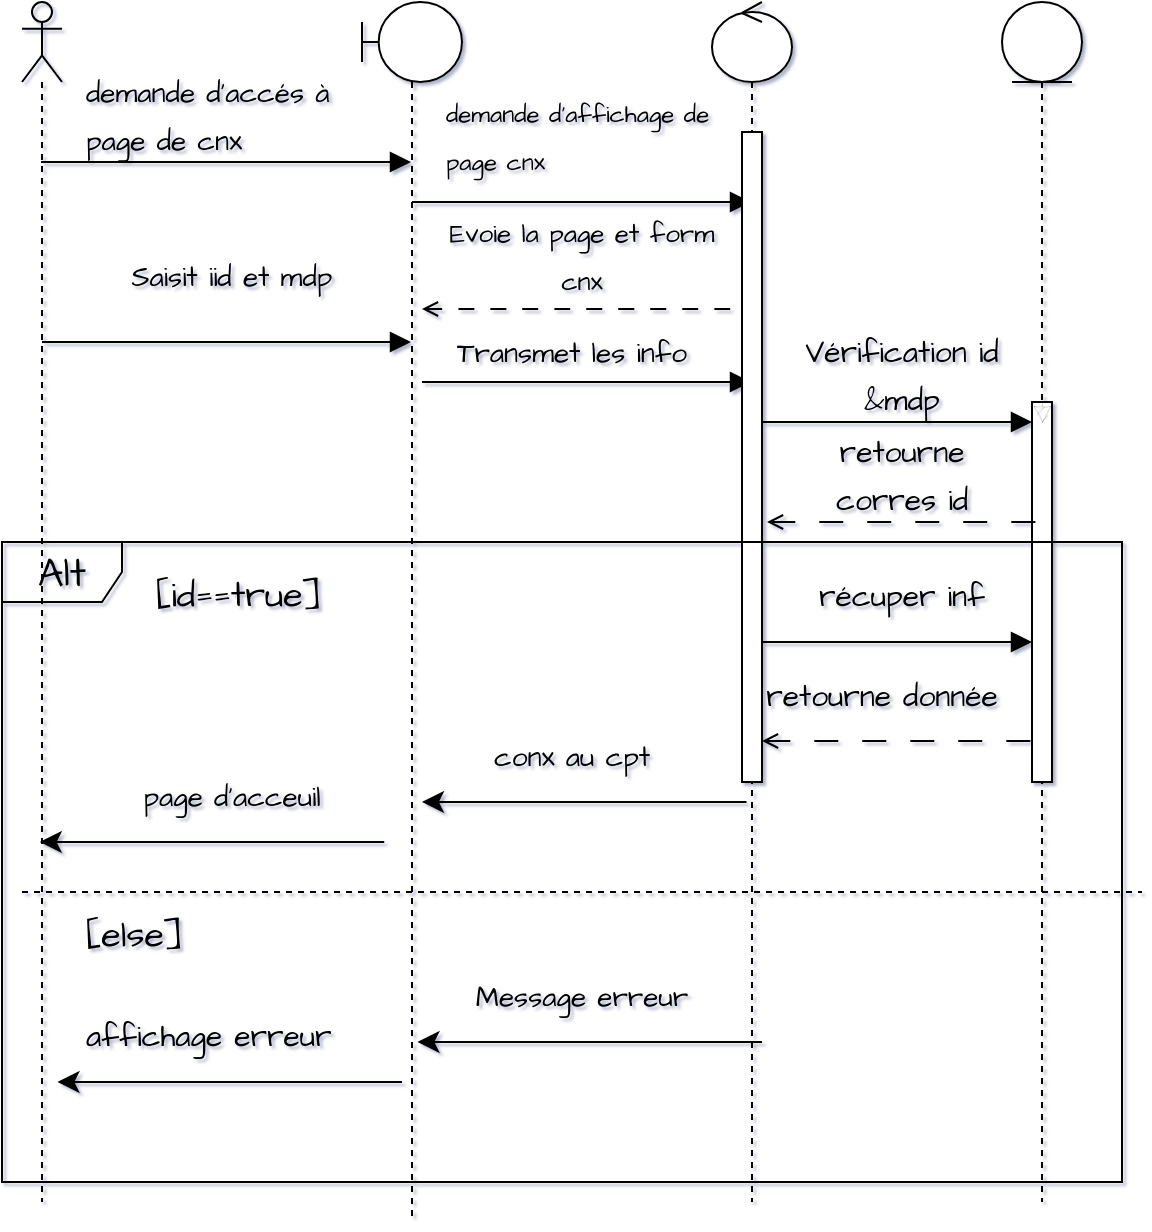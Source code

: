 <mxfile version="22.1.9" type="github">
  <diagram name="Page-1" id="Nd11_mU3OFcPKxNRGVO0">
    <mxGraphModel dx="1390" dy="902" grid="1" gridSize="10" guides="1" tooltips="1" connect="1" arrows="1" fold="1" page="0" pageScale="1" pageWidth="850" pageHeight="1100" math="0" shadow="1">
      <root>
        <mxCell id="0" />
        <mxCell id="1" parent="0" />
        <mxCell id="KlyAMwJV-SItp7Ch0cnU-1" value="" style="shape=umlLifeline;perimeter=lifelinePerimeter;whiteSpace=wrap;html=1;container=1;dropTarget=0;collapsible=0;recursiveResize=0;outlineConnect=0;portConstraint=eastwest;newEdgeStyle={&quot;curved&quot;:0,&quot;rounded&quot;:0};participant=umlActor;hachureGap=4;fontFamily=Architects Daughter;fontSource=https%3A%2F%2Ffonts.googleapis.com%2Fcss%3Ffamily%3DArchitects%2BDaughter;fontSize=20;fillStyle=auto;gradientColor=default;fillColor=none;strokeColor=default;gradientDirection=west;strokeWidth=1;shadow=0;glass=0;rounded=0;" parent="1" vertex="1">
          <mxGeometry x="-80" y="-20" width="20" height="600" as="geometry" />
        </mxCell>
        <mxCell id="KlyAMwJV-SItp7Ch0cnU-2" value="" style="shape=umlLifeline;perimeter=lifelinePerimeter;whiteSpace=wrap;html=1;container=1;dropTarget=0;collapsible=0;recursiveResize=0;outlineConnect=0;portConstraint=eastwest;newEdgeStyle={&quot;curved&quot;:0,&quot;rounded&quot;:0};participant=umlBoundary;hachureGap=4;fontFamily=Architects Daughter;fontSource=https%3A%2F%2Ffonts.googleapis.com%2Fcss%3Ffamily%3DArchitects%2BDaughter;fontSize=20;size=40;" parent="1" vertex="1">
          <mxGeometry x="90" y="-20" width="50" height="610" as="geometry" />
        </mxCell>
        <mxCell id="KlyAMwJV-SItp7Ch0cnU-3" value="" style="shape=umlLifeline;perimeter=lifelinePerimeter;whiteSpace=wrap;html=1;container=1;dropTarget=0;collapsible=0;recursiveResize=0;outlineConnect=0;portConstraint=eastwest;newEdgeStyle={&quot;curved&quot;:0,&quot;rounded&quot;:0};participant=umlControl;hachureGap=4;fontFamily=Architects Daughter;fontSource=https%3A%2F%2Ffonts.googleapis.com%2Fcss%3Ffamily%3DArchitects%2BDaughter;fontSize=20;" parent="1" vertex="1">
          <mxGeometry x="265" y="-20" width="40" height="600" as="geometry" />
        </mxCell>
        <mxCell id="KlyAMwJV-SItp7Ch0cnU-4" value="" style="shape=umlLifeline;perimeter=lifelinePerimeter;whiteSpace=wrap;html=1;container=1;dropTarget=0;collapsible=0;recursiveResize=0;outlineConnect=0;portConstraint=eastwest;newEdgeStyle={&quot;curved&quot;:0,&quot;rounded&quot;:0};participant=umlEntity;hachureGap=4;fontFamily=Architects Daughter;fontSource=https%3A%2F%2Ffonts.googleapis.com%2Fcss%3Ffamily%3DArchitects%2BDaughter;fontSize=20;" parent="1" vertex="1">
          <mxGeometry x="410" y="-20" width="40" height="600" as="geometry" />
        </mxCell>
        <mxCell id="KlyAMwJV-SItp7Ch0cnU-26" value="" style="html=1;points=[[0,0,0,0,5],[0,1,0,0,-5],[1,0,0,0,5],[1,1,0,0,-5]];perimeter=orthogonalPerimeter;outlineConnect=0;targetShapes=umlLifeline;portConstraint=eastwest;newEdgeStyle={&quot;curved&quot;:0,&quot;rounded&quot;:0};hachureGap=4;fontFamily=Architects Daughter;fontSource=https%3A%2F%2Ffonts.googleapis.com%2Fcss%3Ffamily%3DArchitects%2BDaughter;fontSize=20;" parent="KlyAMwJV-SItp7Ch0cnU-4" vertex="1">
          <mxGeometry x="15" y="200" width="10" height="190" as="geometry" />
        </mxCell>
        <mxCell id="KlyAMwJV-SItp7Ch0cnU-5" value="" style="html=1;verticalAlign=bottom;endArrow=block;curved=1;hachureGap=4;fontFamily=Architects Daughter;fontSource=https%3A%2F%2Ffonts.googleapis.com%2Fcss%3Ffamily%3DArchitects%2BDaughter;fontSize=16;startSize=8;endSize=8;edgeStyle=none;" parent="1" edge="1">
          <mxGeometry x="-0.022" y="70" width="80" relative="1" as="geometry">
            <mxPoint x="-70.5" y="60" as="sourcePoint" />
            <mxPoint x="114.5" y="60" as="targetPoint" />
            <Array as="points" />
            <mxPoint as="offset" />
          </mxGeometry>
        </mxCell>
        <mxCell id="KlyAMwJV-SItp7Ch0cnU-8" value="&lt;font style=&quot;font-size: 14px;&quot;&gt;demande d&#39;accés à page de cnx&lt;/font&gt;" style="text;strokeColor=none;fillColor=none;html=1;align=left;verticalAlign=middle;whiteSpace=wrap;rounded=0;fontSize=20;fontFamily=Architects Daughter;shadow=0;" parent="1" vertex="1">
          <mxGeometry x="-50" y="20" width="130" height="30" as="geometry" />
        </mxCell>
        <mxCell id="KlyAMwJV-SItp7Ch0cnU-10" value="" style="html=1;verticalAlign=bottom;endArrow=none;curved=1;hachureGap=4;fontFamily=Architects Daughter;fontSource=https%3A%2F%2Ffonts.googleapis.com%2Fcss%3Ffamily%3DArchitects%2BDaughter;fontSize=16;startSize=6;endSize=5;edgeStyle=none;dashed=1;dashPattern=8 8;startArrow=open;startFill=0;endFill=0;strokeWidth=1;shadow=0;" parent="1" edge="1">
          <mxGeometry x="-0.022" y="70" width="80" relative="1" as="geometry">
            <mxPoint x="120" y="133.5" as="sourcePoint" />
            <mxPoint x="284.5" y="133.5" as="targetPoint" />
            <Array as="points" />
            <mxPoint as="offset" />
          </mxGeometry>
        </mxCell>
        <mxCell id="KlyAMwJV-SItp7Ch0cnU-13" value="" style="html=1;verticalAlign=bottom;endArrow=block;curved=1;hachureGap=4;fontFamily=Architects Daughter;fontSource=https%3A%2F%2Ffonts.googleapis.com%2Fcss%3Ffamily%3DArchitects%2BDaughter;fontSize=16;startSize=8;endSize=8;edgeStyle=none;" parent="1" target="KlyAMwJV-SItp7Ch0cnU-3" edge="1">
          <mxGeometry x="-0.022" y="70" width="80" relative="1" as="geometry">
            <mxPoint x="115" y="80" as="sourcePoint" />
            <mxPoint x="260" y="80" as="targetPoint" />
            <Array as="points" />
            <mxPoint as="offset" />
          </mxGeometry>
        </mxCell>
        <mxCell id="KlyAMwJV-SItp7Ch0cnU-15" value="&lt;span style=&quot;font-size: 12px;&quot;&gt;demande d&#39;affichage de page cnx&lt;/span&gt;" style="text;html=1;strokeColor=none;fillColor=none;align=left;verticalAlign=middle;whiteSpace=wrap;rounded=0;fontSize=20;fontFamily=Architects Daughter;" parent="1" vertex="1">
          <mxGeometry x="130" y="30" width="140" height="30" as="geometry" />
        </mxCell>
        <mxCell id="KlyAMwJV-SItp7Ch0cnU-19" value="&lt;font style=&quot;font-size: 13px;&quot;&gt;Evoie la page et form cnx&lt;/font&gt;" style="text;html=1;strokeColor=none;fillColor=none;align=center;verticalAlign=middle;whiteSpace=wrap;rounded=0;fontSize=20;fontFamily=Architects Daughter;" parent="1" vertex="1">
          <mxGeometry x="130" y="90" width="140" height="30" as="geometry" />
        </mxCell>
        <mxCell id="KlyAMwJV-SItp7Ch0cnU-21" value="" style="html=1;verticalAlign=bottom;endArrow=block;curved=0;rounded=0;hachureGap=4;fontFamily=Architects Daughter;fontSource=https%3A%2F%2Ffonts.googleapis.com%2Fcss%3Ffamily%3DArchitects%2BDaughter;fontSize=16;startSize=8;endSize=8;edgeStyle=none;" parent="1" edge="1">
          <mxGeometry x="0.25" y="10" width="80" relative="1" as="geometry">
            <mxPoint y="150" as="sourcePoint" />
            <mxPoint x="114.5" y="150" as="targetPoint" />
            <Array as="points">
              <mxPoint x="-70" y="150" />
            </Array>
            <mxPoint as="offset" />
          </mxGeometry>
        </mxCell>
        <mxCell id="KlyAMwJV-SItp7Ch0cnU-22" value="&lt;font style=&quot;font-size: 14px;&quot;&gt;&lt;font style=&quot;font-size: 14px;&quot;&gt;Sais&lt;/font&gt;it iid et mdp&lt;/font&gt;" style="text;html=1;strokeColor=none;fillColor=none;align=center;verticalAlign=middle;whiteSpace=wrap;rounded=0;fontSize=20;fontFamily=Architects Daughter;" parent="1" vertex="1">
          <mxGeometry x="-60" y="100" width="170" height="30" as="geometry" />
        </mxCell>
        <mxCell id="KlyAMwJV-SItp7Ch0cnU-23" value="" style="html=1;verticalAlign=bottom;endArrow=block;curved=0;rounded=0;hachureGap=4;fontFamily=Architects Daughter;fontSource=https%3A%2F%2Ffonts.googleapis.com%2Fcss%3Ffamily%3DArchitects%2BDaughter;fontSize=16;startSize=8;endSize=8;edgeStyle=none;" parent="1" target="KlyAMwJV-SItp7Ch0cnU-3" edge="1">
          <mxGeometry x="0.25" y="10" width="80" relative="1" as="geometry">
            <mxPoint x="120" y="170" as="sourcePoint" />
            <mxPoint x="234.5" y="170" as="targetPoint" />
            <Array as="points" />
            <mxPoint as="offset" />
          </mxGeometry>
        </mxCell>
        <mxCell id="KlyAMwJV-SItp7Ch0cnU-24" value="&lt;span style=&quot;font-size: 14px;&quot;&gt;Transmet les info&lt;/span&gt;" style="text;html=1;strokeColor=none;fillColor=none;align=center;verticalAlign=middle;whiteSpace=wrap;rounded=0;fontSize=20;fontFamily=Architects Daughter;" parent="1" vertex="1">
          <mxGeometry x="110" y="137.5" width="170" height="30" as="geometry" />
        </mxCell>
        <mxCell id="KlyAMwJV-SItp7Ch0cnU-25" value="" style="html=1;verticalAlign=bottom;endArrow=block;curved=0;rounded=0;sketch=1;hachureGap=4;jiggle=2;curveFitting=1;fontFamily=Architects Daughter;fontSource=https%3A%2F%2Ffonts.googleapis.com%2Fcss%3Ffamily%3DArchitects%2BDaughter;fontSize=16;startSize=8;endSize=8;edgeStyle=none;strokeWidth=0;" parent="1" source="KlyAMwJV-SItp7Ch0cnU-26" edge="1">
          <mxGeometry x="0.25" y="10" width="80" relative="1" as="geometry">
            <mxPoint x="290" y="190" as="sourcePoint" />
            <mxPoint x="430" y="190" as="targetPoint" />
            <Array as="points" />
            <mxPoint as="offset" />
          </mxGeometry>
        </mxCell>
        <mxCell id="KlyAMwJV-SItp7Ch0cnU-16" value="" style="html=1;points=[[0,0,0,0,5],[0,1,0,0,-5],[1,0,0,0,5],[1,1,0,0,-5]];perimeter=orthogonalPerimeter;outlineConnect=0;targetShapes=umlLifeline;portConstraint=eastwest;newEdgeStyle={&quot;curved&quot;:0,&quot;rounded&quot;:0};hachureGap=4;fontFamily=Architects Daughter;fontSource=https%3A%2F%2Ffonts.googleapis.com%2Fcss%3Ffamily%3DArchitects%2BDaughter;fontSize=20;" parent="1" vertex="1">
          <mxGeometry x="280" y="45" width="10" height="325" as="geometry" />
        </mxCell>
        <mxCell id="KlyAMwJV-SItp7Ch0cnU-27" value="" style="html=1;verticalAlign=bottom;endArrow=block;curved=1;hachureGap=4;fontFamily=Architects Daughter;fontSource=https%3A%2F%2Ffonts.googleapis.com%2Fcss%3Ffamily%3DArchitects%2BDaughter;fontSize=16;startSize=8;endSize=8;edgeStyle=none;" parent="1" target="KlyAMwJV-SItp7Ch0cnU-26" edge="1">
          <mxGeometry x="0.25" y="10" width="80" relative="1" as="geometry">
            <mxPoint x="290" y="190" as="sourcePoint" />
            <mxPoint x="430" y="190" as="targetPoint" />
            <Array as="points" />
            <mxPoint as="offset" />
          </mxGeometry>
        </mxCell>
        <mxCell id="KlyAMwJV-SItp7Ch0cnU-28" value="&lt;span style=&quot;font-size: 15px;&quot;&gt;Vérification id &amp;amp;mdp&lt;/span&gt;" style="text;html=1;strokeColor=none;fillColor=none;align=center;verticalAlign=middle;whiteSpace=wrap;rounded=0;fontSize=20;fontFamily=Architects Daughter;" parent="1" vertex="1">
          <mxGeometry x="300" y="150" width="120" height="30" as="geometry" />
        </mxCell>
        <mxCell id="KlyAMwJV-SItp7Ch0cnU-29" value="" style="html=1;verticalAlign=bottom;endArrow=none;hachureGap=4;fontFamily=Architects Daughter;fontSource=https%3A%2F%2Ffonts.googleapis.com%2Fcss%3Ffamily%3DArchitects%2BDaughter;fontSize=16;edgeStyle=none;startArrow=open;startFill=0;endFill=0;curved=1;dashed=1;dashPattern=12 12;movable=1;resizable=1;rotatable=1;deletable=1;editable=1;locked=0;connectable=1;endSize=5;" parent="1" edge="1">
          <mxGeometry x="0.25" y="10" width="80" relative="1" as="geometry">
            <mxPoint x="292.5" y="240" as="sourcePoint" />
            <mxPoint x="427.5" y="240" as="targetPoint" />
            <Array as="points" />
            <mxPoint as="offset" />
          </mxGeometry>
        </mxCell>
        <mxCell id="KlyAMwJV-SItp7Ch0cnU-30" value="&lt;font style=&quot;font-size: 15px;&quot;&gt;retourne corres id&lt;/font&gt;" style="text;html=1;strokeColor=none;fillColor=none;align=center;verticalAlign=middle;whiteSpace=wrap;rounded=0;fontSize=20;fontFamily=Architects Daughter;" parent="1" vertex="1">
          <mxGeometry x="300" y="200" width="120" height="30" as="geometry" />
        </mxCell>
        <mxCell id="KlyAMwJV-SItp7Ch0cnU-31" value="Alt" style="shape=umlFrame;whiteSpace=wrap;html=1;pointerEvents=0;hachureGap=4;fontFamily=Architects Daughter;fontSource=https%3A%2F%2Ffonts.googleapis.com%2Fcss%3Ffamily%3DArchitects%2BDaughter;fontSize=20;fillColor=none;strokeColor=default;" parent="1" vertex="1">
          <mxGeometry x="-90" y="250" width="560" height="320" as="geometry" />
        </mxCell>
        <mxCell id="KlyAMwJV-SItp7Ch0cnU-32" value="&lt;font style=&quot;font-size: 18px;&quot;&gt;[id==true]&lt;/font&gt;" style="text;html=1;strokeColor=none;fillColor=none;align=left;verticalAlign=middle;whiteSpace=wrap;rounded=0;fontSize=20;fontFamily=Architects Daughter;" parent="1" vertex="1">
          <mxGeometry x="-15" y="260" width="60" height="30" as="geometry" />
        </mxCell>
        <mxCell id="KlyAMwJV-SItp7Ch0cnU-33" value="" style="html=1;verticalAlign=bottom;endArrow=block;curved=1;hachureGap=4;fontFamily=Architects Daughter;fontSource=https%3A%2F%2Ffonts.googleapis.com%2Fcss%3Ffamily%3DArchitects%2BDaughter;fontSize=16;startSize=8;endSize=8;edgeStyle=none;" parent="1" edge="1">
          <mxGeometry x="0.25" y="10" width="80" relative="1" as="geometry">
            <mxPoint x="290" y="300" as="sourcePoint" />
            <mxPoint x="425" y="300" as="targetPoint" />
            <Array as="points" />
            <mxPoint as="offset" />
          </mxGeometry>
        </mxCell>
        <mxCell id="KlyAMwJV-SItp7Ch0cnU-34" value="&lt;span style=&quot;font-size: 15px;&quot;&gt;récuper inf&lt;/span&gt;" style="text;html=1;strokeColor=none;fillColor=none;align=center;verticalAlign=middle;whiteSpace=wrap;rounded=0;fontSize=20;fontFamily=Architects Daughter;" parent="1" vertex="1">
          <mxGeometry x="300" y="260" width="120" height="30" as="geometry" />
        </mxCell>
        <mxCell id="KlyAMwJV-SItp7Ch0cnU-35" value="" style="html=1;verticalAlign=bottom;endArrow=none;hachureGap=4;fontFamily=Architects Daughter;fontSource=https%3A%2F%2Ffonts.googleapis.com%2Fcss%3Ffamily%3DArchitects%2BDaughter;fontSize=16;edgeStyle=none;startArrow=open;startFill=0;endFill=0;curved=1;dashed=1;dashPattern=12 12;movable=1;resizable=1;rotatable=1;deletable=1;editable=1;locked=0;connectable=1;endSize=5;" parent="1" edge="1">
          <mxGeometry x="0.25" y="10" width="80" relative="1" as="geometry">
            <mxPoint x="290" y="349.5" as="sourcePoint" />
            <mxPoint x="425" y="349.5" as="targetPoint" />
            <Array as="points" />
            <mxPoint as="offset" />
          </mxGeometry>
        </mxCell>
        <mxCell id="KlyAMwJV-SItp7Ch0cnU-36" value="&lt;span style=&quot;font-size: 15px;&quot;&gt;retourne donnée&lt;/span&gt;" style="text;html=1;strokeColor=none;fillColor=none;align=center;verticalAlign=middle;whiteSpace=wrap;rounded=0;fontSize=20;fontFamily=Architects Daughter;" parent="1" vertex="1">
          <mxGeometry x="290" y="310" width="120" height="30" as="geometry" />
        </mxCell>
        <mxCell id="KlyAMwJV-SItp7Ch0cnU-37" value="" style="html=1;verticalAlign=bottom;endArrow=none;curved=0;rounded=0;hachureGap=4;fontFamily=Architects Daughter;fontSource=https%3A%2F%2Ffonts.googleapis.com%2Fcss%3Ffamily%3DArchitects%2BDaughter;fontSize=16;startSize=8;endSize=8;edgeStyle=none;endFill=0;startArrow=classic;startFill=1;" parent="1" edge="1">
          <mxGeometry x="0.25" y="10" width="80" relative="1" as="geometry">
            <mxPoint x="120" y="380" as="sourcePoint" />
            <mxPoint x="282.25" y="380" as="targetPoint" />
            <Array as="points">
              <mxPoint x="120" y="380" />
            </Array>
            <mxPoint as="offset" />
          </mxGeometry>
        </mxCell>
        <mxCell id="KlyAMwJV-SItp7Ch0cnU-38" value="&lt;span style=&quot;font-size: 14px;&quot;&gt;conx au cpt&lt;/span&gt;" style="text;html=1;strokeColor=none;fillColor=none;align=center;verticalAlign=middle;whiteSpace=wrap;rounded=0;fontSize=20;fontFamily=Architects Daughter;" parent="1" vertex="1">
          <mxGeometry x="110" y="340" width="170" height="30" as="geometry" />
        </mxCell>
        <mxCell id="KlyAMwJV-SItp7Ch0cnU-39" value="" style="html=1;verticalAlign=bottom;endArrow=none;curved=0;rounded=0;hachureGap=4;fontFamily=Architects Daughter;fontSource=https%3A%2F%2Ffonts.googleapis.com%2Fcss%3Ffamily%3DArchitects%2BDaughter;fontSize=16;startSize=8;endSize=8;edgeStyle=none;endFill=0;startArrow=classic;startFill=1;" parent="1" edge="1">
          <mxGeometry x="0.25" y="10" width="80" relative="1" as="geometry">
            <mxPoint x="-71.12" y="400" as="sourcePoint" />
            <mxPoint x="101.13" y="400" as="targetPoint" />
            <Array as="points">
              <mxPoint x="-71.12" y="400" />
            </Array>
            <mxPoint as="offset" />
          </mxGeometry>
        </mxCell>
        <mxCell id="KlyAMwJV-SItp7Ch0cnU-40" value="&lt;span style=&quot;font-size: 14px;&quot;&gt;page d&#39;acceuil&lt;/span&gt;" style="text;html=1;strokeColor=none;fillColor=none;align=center;verticalAlign=middle;whiteSpace=wrap;rounded=0;fontSize=20;fontFamily=Architects Daughter;" parent="1" vertex="1">
          <mxGeometry x="-60" y="360" width="170" height="30" as="geometry" />
        </mxCell>
        <mxCell id="KlyAMwJV-SItp7Ch0cnU-45" value="" style="line;strokeWidth=1;html=1;hachureGap=4;fontFamily=Architects Daughter;fontSource=https%3A%2F%2Ffonts.googleapis.com%2Fcss%3Ffamily%3DArchitects%2BDaughter;fontSize=20;dashed=1;" parent="1" vertex="1">
          <mxGeometry x="-80" y="420" width="560" height="10" as="geometry" />
        </mxCell>
        <mxCell id="KlyAMwJV-SItp7Ch0cnU-46" value="&lt;font style=&quot;font-size: 18px;&quot;&gt;[else]&lt;/font&gt;" style="text;html=1;strokeColor=none;fillColor=none;align=left;verticalAlign=middle;whiteSpace=wrap;rounded=0;fontSize=20;fontFamily=Architects Daughter;" parent="1" vertex="1">
          <mxGeometry x="-50" y="430" width="60" height="30" as="geometry" />
        </mxCell>
        <mxCell id="KlyAMwJV-SItp7Ch0cnU-47" value="" style="html=1;verticalAlign=bottom;endArrow=none;curved=0;rounded=0;hachureGap=4;fontFamily=Architects Daughter;fontSource=https%3A%2F%2Ffonts.googleapis.com%2Fcss%3Ffamily%3DArchitects%2BDaughter;fontSize=16;startSize=8;endSize=8;edgeStyle=none;endFill=0;startArrow=classic;startFill=1;" parent="1" edge="1">
          <mxGeometry x="0.25" y="10" width="80" relative="1" as="geometry">
            <mxPoint x="117.75" y="500" as="sourcePoint" />
            <mxPoint x="290" y="500" as="targetPoint" />
            <Array as="points">
              <mxPoint x="117.75" y="500" />
            </Array>
            <mxPoint as="offset" />
          </mxGeometry>
        </mxCell>
        <mxCell id="KlyAMwJV-SItp7Ch0cnU-48" value="" style="html=1;verticalAlign=bottom;endArrow=none;curved=0;rounded=0;hachureGap=4;fontFamily=Architects Daughter;fontSource=https%3A%2F%2Ffonts.googleapis.com%2Fcss%3Ffamily%3DArchitects%2BDaughter;fontSize=16;startSize=8;endSize=8;edgeStyle=none;endFill=0;startArrow=classic;startFill=1;" parent="1" edge="1">
          <mxGeometry x="0.25" y="10" width="80" relative="1" as="geometry">
            <mxPoint x="-62.25" y="520" as="sourcePoint" />
            <mxPoint x="110" y="520" as="targetPoint" />
            <Array as="points">
              <mxPoint x="-62.25" y="520" />
            </Array>
            <mxPoint as="offset" />
          </mxGeometry>
        </mxCell>
        <mxCell id="KlyAMwJV-SItp7Ch0cnU-49" value="&lt;span style=&quot;font-size: 14px;&quot;&gt;Message erreur&lt;/span&gt;" style="text;html=1;strokeColor=none;fillColor=none;align=center;verticalAlign=middle;whiteSpace=wrap;rounded=0;fontSize=20;fontFamily=Architects Daughter;" parent="1" vertex="1">
          <mxGeometry x="115" y="460" width="170" height="30" as="geometry" />
        </mxCell>
        <mxCell id="KlyAMwJV-SItp7Ch0cnU-50" value="&lt;font style=&quot;font-size: 15px;&quot;&gt;affichage erreur&lt;/font&gt;" style="text;html=1;strokeColor=none;fillColor=none;align=left;verticalAlign=middle;whiteSpace=wrap;rounded=0;fontSize=20;fontFamily=Architects Daughter;" parent="1" vertex="1">
          <mxGeometry x="-50" y="480" width="170" height="30" as="geometry" />
        </mxCell>
      </root>
    </mxGraphModel>
  </diagram>
</mxfile>
